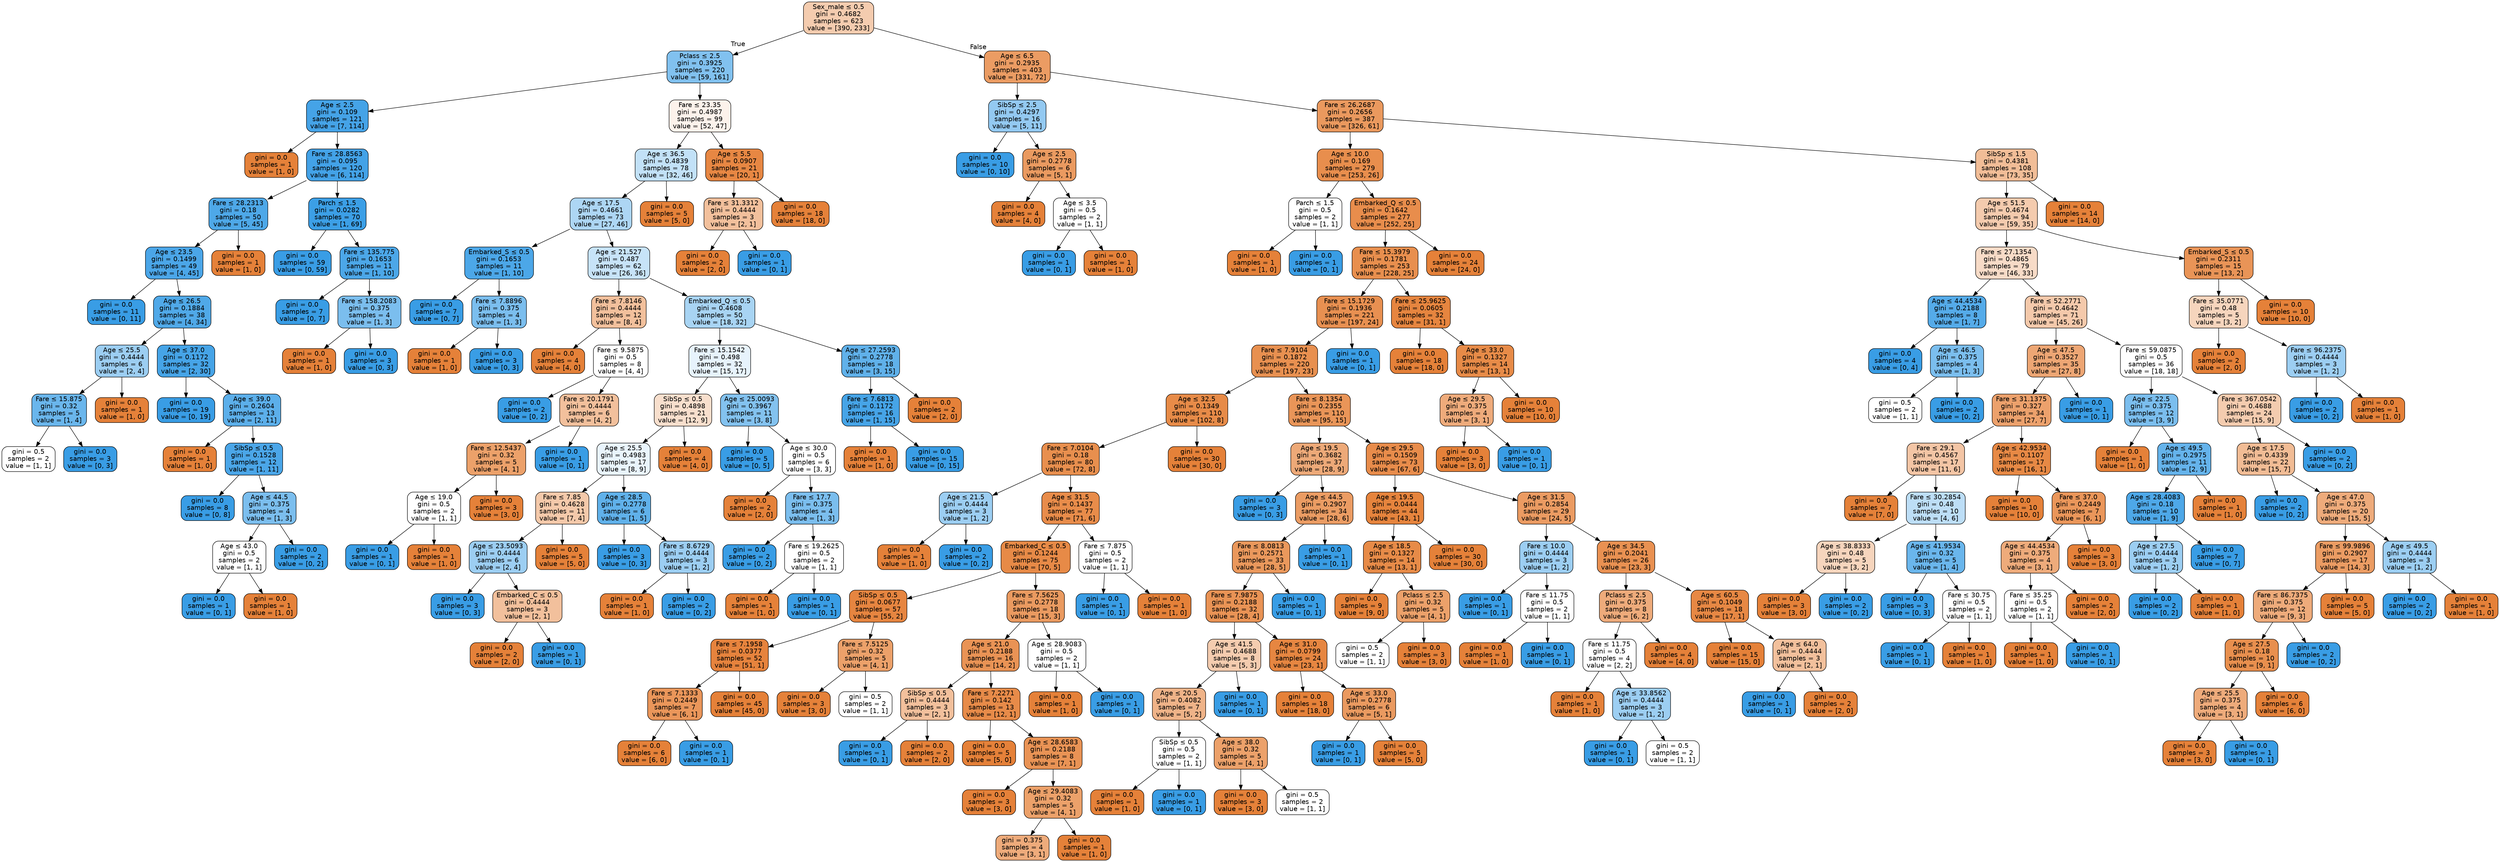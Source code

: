 digraph Tree {
node [shape=box, style="filled, rounded", color="black", fontname=helvetica] ;
edge [fontname=helvetica] ;
0 [label=<Sex_male &le; 0.5<br/>gini = 0.4682<br/>samples = 623<br/>value = [390, 233]>, fillcolor="#e5813967"] ;
1 [label=<Pclass &le; 2.5<br/>gini = 0.3925<br/>samples = 220<br/>value = [59, 161]>, fillcolor="#399de5a2"] ;
0 -> 1 [labeldistance=2.5, labelangle=45, headlabel="True"] ;
2 [label=<Age &le; 2.5<br/>gini = 0.109<br/>samples = 121<br/>value = [7, 114]>, fillcolor="#399de5ef"] ;
1 -> 2 ;
3 [label=<gini = 0.0<br/>samples = 1<br/>value = [1, 0]>, fillcolor="#e58139ff"] ;
2 -> 3 ;
4 [label=<Fare &le; 28.8563<br/>gini = 0.095<br/>samples = 120<br/>value = [6, 114]>, fillcolor="#399de5f2"] ;
2 -> 4 ;
5 [label=<Fare &le; 28.2313<br/>gini = 0.18<br/>samples = 50<br/>value = [5, 45]>, fillcolor="#399de5e3"] ;
4 -> 5 ;
6 [label=<Age &le; 23.5<br/>gini = 0.1499<br/>samples = 49<br/>value = [4, 45]>, fillcolor="#399de5e8"] ;
5 -> 6 ;
7 [label=<gini = 0.0<br/>samples = 11<br/>value = [0, 11]>, fillcolor="#399de5ff"] ;
6 -> 7 ;
8 [label=<Age &le; 26.5<br/>gini = 0.1884<br/>samples = 38<br/>value = [4, 34]>, fillcolor="#399de5e1"] ;
6 -> 8 ;
9 [label=<Age &le; 25.5<br/>gini = 0.4444<br/>samples = 6<br/>value = [2, 4]>, fillcolor="#399de57f"] ;
8 -> 9 ;
10 [label=<Fare &le; 15.875<br/>gini = 0.32<br/>samples = 5<br/>value = [1, 4]>, fillcolor="#399de5bf"] ;
9 -> 10 ;
11 [label=<gini = 0.5<br/>samples = 2<br/>value = [1, 1]>, fillcolor="#e5813900"] ;
10 -> 11 ;
12 [label=<gini = 0.0<br/>samples = 3<br/>value = [0, 3]>, fillcolor="#399de5ff"] ;
10 -> 12 ;
13 [label=<gini = 0.0<br/>samples = 1<br/>value = [1, 0]>, fillcolor="#e58139ff"] ;
9 -> 13 ;
14 [label=<Age &le; 37.0<br/>gini = 0.1172<br/>samples = 32<br/>value = [2, 30]>, fillcolor="#399de5ee"] ;
8 -> 14 ;
15 [label=<gini = 0.0<br/>samples = 19<br/>value = [0, 19]>, fillcolor="#399de5ff"] ;
14 -> 15 ;
16 [label=<Age &le; 39.0<br/>gini = 0.2604<br/>samples = 13<br/>value = [2, 11]>, fillcolor="#399de5d1"] ;
14 -> 16 ;
17 [label=<gini = 0.0<br/>samples = 1<br/>value = [1, 0]>, fillcolor="#e58139ff"] ;
16 -> 17 ;
18 [label=<SibSp &le; 0.5<br/>gini = 0.1528<br/>samples = 12<br/>value = [1, 11]>, fillcolor="#399de5e8"] ;
16 -> 18 ;
19 [label=<gini = 0.0<br/>samples = 8<br/>value = [0, 8]>, fillcolor="#399de5ff"] ;
18 -> 19 ;
20 [label=<Age &le; 44.5<br/>gini = 0.375<br/>samples = 4<br/>value = [1, 3]>, fillcolor="#399de5aa"] ;
18 -> 20 ;
21 [label=<Age &le; 43.0<br/>gini = 0.5<br/>samples = 2<br/>value = [1, 1]>, fillcolor="#e5813900"] ;
20 -> 21 ;
22 [label=<gini = 0.0<br/>samples = 1<br/>value = [0, 1]>, fillcolor="#399de5ff"] ;
21 -> 22 ;
23 [label=<gini = 0.0<br/>samples = 1<br/>value = [1, 0]>, fillcolor="#e58139ff"] ;
21 -> 23 ;
24 [label=<gini = 0.0<br/>samples = 2<br/>value = [0, 2]>, fillcolor="#399de5ff"] ;
20 -> 24 ;
25 [label=<gini = 0.0<br/>samples = 1<br/>value = [1, 0]>, fillcolor="#e58139ff"] ;
5 -> 25 ;
26 [label=<Parch &le; 1.5<br/>gini = 0.0282<br/>samples = 70<br/>value = [1, 69]>, fillcolor="#399de5fb"] ;
4 -> 26 ;
27 [label=<gini = 0.0<br/>samples = 59<br/>value = [0, 59]>, fillcolor="#399de5ff"] ;
26 -> 27 ;
28 [label=<Fare &le; 135.775<br/>gini = 0.1653<br/>samples = 11<br/>value = [1, 10]>, fillcolor="#399de5e6"] ;
26 -> 28 ;
29 [label=<gini = 0.0<br/>samples = 7<br/>value = [0, 7]>, fillcolor="#399de5ff"] ;
28 -> 29 ;
30 [label=<Fare &le; 158.2083<br/>gini = 0.375<br/>samples = 4<br/>value = [1, 3]>, fillcolor="#399de5aa"] ;
28 -> 30 ;
31 [label=<gini = 0.0<br/>samples = 1<br/>value = [1, 0]>, fillcolor="#e58139ff"] ;
30 -> 31 ;
32 [label=<gini = 0.0<br/>samples = 3<br/>value = [0, 3]>, fillcolor="#399de5ff"] ;
30 -> 32 ;
33 [label=<Fare &le; 23.35<br/>gini = 0.4987<br/>samples = 99<br/>value = [52, 47]>, fillcolor="#e5813919"] ;
1 -> 33 ;
34 [label=<Age &le; 36.5<br/>gini = 0.4839<br/>samples = 78<br/>value = [32, 46]>, fillcolor="#399de54e"] ;
33 -> 34 ;
35 [label=<Age &le; 17.5<br/>gini = 0.4661<br/>samples = 73<br/>value = [27, 46]>, fillcolor="#399de569"] ;
34 -> 35 ;
36 [label=<Embarked_S &le; 0.5<br/>gini = 0.1653<br/>samples = 11<br/>value = [1, 10]>, fillcolor="#399de5e6"] ;
35 -> 36 ;
37 [label=<gini = 0.0<br/>samples = 7<br/>value = [0, 7]>, fillcolor="#399de5ff"] ;
36 -> 37 ;
38 [label=<Fare &le; 7.8896<br/>gini = 0.375<br/>samples = 4<br/>value = [1, 3]>, fillcolor="#399de5aa"] ;
36 -> 38 ;
39 [label=<gini = 0.0<br/>samples = 1<br/>value = [1, 0]>, fillcolor="#e58139ff"] ;
38 -> 39 ;
40 [label=<gini = 0.0<br/>samples = 3<br/>value = [0, 3]>, fillcolor="#399de5ff"] ;
38 -> 40 ;
41 [label=<Age &le; 21.527<br/>gini = 0.487<br/>samples = 62<br/>value = [26, 36]>, fillcolor="#399de547"] ;
35 -> 41 ;
42 [label=<Fare &le; 7.8146<br/>gini = 0.4444<br/>samples = 12<br/>value = [8, 4]>, fillcolor="#e581397f"] ;
41 -> 42 ;
43 [label=<gini = 0.0<br/>samples = 4<br/>value = [4, 0]>, fillcolor="#e58139ff"] ;
42 -> 43 ;
44 [label=<Fare &le; 9.5875<br/>gini = 0.5<br/>samples = 8<br/>value = [4, 4]>, fillcolor="#e5813900"] ;
42 -> 44 ;
45 [label=<gini = 0.0<br/>samples = 2<br/>value = [0, 2]>, fillcolor="#399de5ff"] ;
44 -> 45 ;
46 [label=<Fare &le; 20.1791<br/>gini = 0.4444<br/>samples = 6<br/>value = [4, 2]>, fillcolor="#e581397f"] ;
44 -> 46 ;
47 [label=<Fare &le; 12.5437<br/>gini = 0.32<br/>samples = 5<br/>value = [4, 1]>, fillcolor="#e58139bf"] ;
46 -> 47 ;
48 [label=<Age &le; 19.0<br/>gini = 0.5<br/>samples = 2<br/>value = [1, 1]>, fillcolor="#e5813900"] ;
47 -> 48 ;
49 [label=<gini = 0.0<br/>samples = 1<br/>value = [0, 1]>, fillcolor="#399de5ff"] ;
48 -> 49 ;
50 [label=<gini = 0.0<br/>samples = 1<br/>value = [1, 0]>, fillcolor="#e58139ff"] ;
48 -> 50 ;
51 [label=<gini = 0.0<br/>samples = 3<br/>value = [3, 0]>, fillcolor="#e58139ff"] ;
47 -> 51 ;
52 [label=<gini = 0.0<br/>samples = 1<br/>value = [0, 1]>, fillcolor="#399de5ff"] ;
46 -> 52 ;
53 [label=<Embarked_Q &le; 0.5<br/>gini = 0.4608<br/>samples = 50<br/>value = [18, 32]>, fillcolor="#399de570"] ;
41 -> 53 ;
54 [label=<Fare &le; 15.1542<br/>gini = 0.498<br/>samples = 32<br/>value = [15, 17]>, fillcolor="#399de51e"] ;
53 -> 54 ;
55 [label=<SibSp &le; 0.5<br/>gini = 0.4898<br/>samples = 21<br/>value = [12, 9]>, fillcolor="#e5813940"] ;
54 -> 55 ;
56 [label=<Age &le; 25.5<br/>gini = 0.4983<br/>samples = 17<br/>value = [8, 9]>, fillcolor="#399de51c"] ;
55 -> 56 ;
57 [label=<Fare &le; 7.85<br/>gini = 0.4628<br/>samples = 11<br/>value = [7, 4]>, fillcolor="#e581396d"] ;
56 -> 57 ;
58 [label=<Age &le; 23.5093<br/>gini = 0.4444<br/>samples = 6<br/>value = [2, 4]>, fillcolor="#399de57f"] ;
57 -> 58 ;
59 [label=<gini = 0.0<br/>samples = 3<br/>value = [0, 3]>, fillcolor="#399de5ff"] ;
58 -> 59 ;
60 [label=<Embarked_C &le; 0.5<br/>gini = 0.4444<br/>samples = 3<br/>value = [2, 1]>, fillcolor="#e581397f"] ;
58 -> 60 ;
61 [label=<gini = 0.0<br/>samples = 2<br/>value = [2, 0]>, fillcolor="#e58139ff"] ;
60 -> 61 ;
62 [label=<gini = 0.0<br/>samples = 1<br/>value = [0, 1]>, fillcolor="#399de5ff"] ;
60 -> 62 ;
63 [label=<gini = 0.0<br/>samples = 5<br/>value = [5, 0]>, fillcolor="#e58139ff"] ;
57 -> 63 ;
64 [label=<Age &le; 28.5<br/>gini = 0.2778<br/>samples = 6<br/>value = [1, 5]>, fillcolor="#399de5cc"] ;
56 -> 64 ;
65 [label=<gini = 0.0<br/>samples = 3<br/>value = [0, 3]>, fillcolor="#399de5ff"] ;
64 -> 65 ;
66 [label=<Fare &le; 8.6729<br/>gini = 0.4444<br/>samples = 3<br/>value = [1, 2]>, fillcolor="#399de57f"] ;
64 -> 66 ;
67 [label=<gini = 0.0<br/>samples = 1<br/>value = [1, 0]>, fillcolor="#e58139ff"] ;
66 -> 67 ;
68 [label=<gini = 0.0<br/>samples = 2<br/>value = [0, 2]>, fillcolor="#399de5ff"] ;
66 -> 68 ;
69 [label=<gini = 0.0<br/>samples = 4<br/>value = [4, 0]>, fillcolor="#e58139ff"] ;
55 -> 69 ;
70 [label=<Age &le; 25.0093<br/>gini = 0.3967<br/>samples = 11<br/>value = [3, 8]>, fillcolor="#399de59f"] ;
54 -> 70 ;
71 [label=<gini = 0.0<br/>samples = 5<br/>value = [0, 5]>, fillcolor="#399de5ff"] ;
70 -> 71 ;
72 [label=<Age &le; 30.0<br/>gini = 0.5<br/>samples = 6<br/>value = [3, 3]>, fillcolor="#e5813900"] ;
70 -> 72 ;
73 [label=<gini = 0.0<br/>samples = 2<br/>value = [2, 0]>, fillcolor="#e58139ff"] ;
72 -> 73 ;
74 [label=<Fare &le; 17.7<br/>gini = 0.375<br/>samples = 4<br/>value = [1, 3]>, fillcolor="#399de5aa"] ;
72 -> 74 ;
75 [label=<gini = 0.0<br/>samples = 2<br/>value = [0, 2]>, fillcolor="#399de5ff"] ;
74 -> 75 ;
76 [label=<Fare &le; 19.2625<br/>gini = 0.5<br/>samples = 2<br/>value = [1, 1]>, fillcolor="#e5813900"] ;
74 -> 76 ;
77 [label=<gini = 0.0<br/>samples = 1<br/>value = [1, 0]>, fillcolor="#e58139ff"] ;
76 -> 77 ;
78 [label=<gini = 0.0<br/>samples = 1<br/>value = [0, 1]>, fillcolor="#399de5ff"] ;
76 -> 78 ;
79 [label=<Age &le; 27.2593<br/>gini = 0.2778<br/>samples = 18<br/>value = [3, 15]>, fillcolor="#399de5cc"] ;
53 -> 79 ;
80 [label=<Fare &le; 7.6813<br/>gini = 0.1172<br/>samples = 16<br/>value = [1, 15]>, fillcolor="#399de5ee"] ;
79 -> 80 ;
81 [label=<gini = 0.0<br/>samples = 1<br/>value = [1, 0]>, fillcolor="#e58139ff"] ;
80 -> 81 ;
82 [label=<gini = 0.0<br/>samples = 15<br/>value = [0, 15]>, fillcolor="#399de5ff"] ;
80 -> 82 ;
83 [label=<gini = 0.0<br/>samples = 2<br/>value = [2, 0]>, fillcolor="#e58139ff"] ;
79 -> 83 ;
84 [label=<gini = 0.0<br/>samples = 5<br/>value = [5, 0]>, fillcolor="#e58139ff"] ;
34 -> 84 ;
85 [label=<Age &le; 5.5<br/>gini = 0.0907<br/>samples = 21<br/>value = [20, 1]>, fillcolor="#e58139f2"] ;
33 -> 85 ;
86 [label=<Fare &le; 31.3312<br/>gini = 0.4444<br/>samples = 3<br/>value = [2, 1]>, fillcolor="#e581397f"] ;
85 -> 86 ;
87 [label=<gini = 0.0<br/>samples = 2<br/>value = [2, 0]>, fillcolor="#e58139ff"] ;
86 -> 87 ;
88 [label=<gini = 0.0<br/>samples = 1<br/>value = [0, 1]>, fillcolor="#399de5ff"] ;
86 -> 88 ;
89 [label=<gini = 0.0<br/>samples = 18<br/>value = [18, 0]>, fillcolor="#e58139ff"] ;
85 -> 89 ;
90 [label=<Age &le; 6.5<br/>gini = 0.2935<br/>samples = 403<br/>value = [331, 72]>, fillcolor="#e58139c8"] ;
0 -> 90 [labeldistance=2.5, labelangle=-45, headlabel="False"] ;
91 [label=<SibSp &le; 2.5<br/>gini = 0.4297<br/>samples = 16<br/>value = [5, 11]>, fillcolor="#399de58b"] ;
90 -> 91 ;
92 [label=<gini = 0.0<br/>samples = 10<br/>value = [0, 10]>, fillcolor="#399de5ff"] ;
91 -> 92 ;
93 [label=<Age &le; 2.5<br/>gini = 0.2778<br/>samples = 6<br/>value = [5, 1]>, fillcolor="#e58139cc"] ;
91 -> 93 ;
94 [label=<gini = 0.0<br/>samples = 4<br/>value = [4, 0]>, fillcolor="#e58139ff"] ;
93 -> 94 ;
95 [label=<Age &le; 3.5<br/>gini = 0.5<br/>samples = 2<br/>value = [1, 1]>, fillcolor="#e5813900"] ;
93 -> 95 ;
96 [label=<gini = 0.0<br/>samples = 1<br/>value = [0, 1]>, fillcolor="#399de5ff"] ;
95 -> 96 ;
97 [label=<gini = 0.0<br/>samples = 1<br/>value = [1, 0]>, fillcolor="#e58139ff"] ;
95 -> 97 ;
98 [label=<Fare &le; 26.2687<br/>gini = 0.2656<br/>samples = 387<br/>value = [326, 61]>, fillcolor="#e58139cf"] ;
90 -> 98 ;
99 [label=<Age &le; 10.0<br/>gini = 0.169<br/>samples = 279<br/>value = [253, 26]>, fillcolor="#e58139e5"] ;
98 -> 99 ;
100 [label=<Parch &le; 1.5<br/>gini = 0.5<br/>samples = 2<br/>value = [1, 1]>, fillcolor="#e5813900"] ;
99 -> 100 ;
101 [label=<gini = 0.0<br/>samples = 1<br/>value = [1, 0]>, fillcolor="#e58139ff"] ;
100 -> 101 ;
102 [label=<gini = 0.0<br/>samples = 1<br/>value = [0, 1]>, fillcolor="#399de5ff"] ;
100 -> 102 ;
103 [label=<Embarked_Q &le; 0.5<br/>gini = 0.1642<br/>samples = 277<br/>value = [252, 25]>, fillcolor="#e58139e6"] ;
99 -> 103 ;
104 [label=<Fare &le; 15.3979<br/>gini = 0.1781<br/>samples = 253<br/>value = [228, 25]>, fillcolor="#e58139e3"] ;
103 -> 104 ;
105 [label=<Fare &le; 15.1729<br/>gini = 0.1936<br/>samples = 221<br/>value = [197, 24]>, fillcolor="#e58139e0"] ;
104 -> 105 ;
106 [label=<Fare &le; 7.9104<br/>gini = 0.1872<br/>samples = 220<br/>value = [197, 23]>, fillcolor="#e58139e1"] ;
105 -> 106 ;
107 [label=<Age &le; 32.5<br/>gini = 0.1349<br/>samples = 110<br/>value = [102, 8]>, fillcolor="#e58139eb"] ;
106 -> 107 ;
108 [label=<Fare &le; 7.0104<br/>gini = 0.18<br/>samples = 80<br/>value = [72, 8]>, fillcolor="#e58139e3"] ;
107 -> 108 ;
109 [label=<Age &le; 21.5<br/>gini = 0.4444<br/>samples = 3<br/>value = [1, 2]>, fillcolor="#399de57f"] ;
108 -> 109 ;
110 [label=<gini = 0.0<br/>samples = 1<br/>value = [1, 0]>, fillcolor="#e58139ff"] ;
109 -> 110 ;
111 [label=<gini = 0.0<br/>samples = 2<br/>value = [0, 2]>, fillcolor="#399de5ff"] ;
109 -> 111 ;
112 [label=<Age &le; 31.5<br/>gini = 0.1437<br/>samples = 77<br/>value = [71, 6]>, fillcolor="#e58139e9"] ;
108 -> 112 ;
113 [label=<Embarked_C &le; 0.5<br/>gini = 0.1244<br/>samples = 75<br/>value = [70, 5]>, fillcolor="#e58139ed"] ;
112 -> 113 ;
114 [label=<SibSp &le; 0.5<br/>gini = 0.0677<br/>samples = 57<br/>value = [55, 2]>, fillcolor="#e58139f6"] ;
113 -> 114 ;
115 [label=<Fare &le; 7.1958<br/>gini = 0.0377<br/>samples = 52<br/>value = [51, 1]>, fillcolor="#e58139fa"] ;
114 -> 115 ;
116 [label=<Fare &le; 7.1333<br/>gini = 0.2449<br/>samples = 7<br/>value = [6, 1]>, fillcolor="#e58139d4"] ;
115 -> 116 ;
117 [label=<gini = 0.0<br/>samples = 6<br/>value = [6, 0]>, fillcolor="#e58139ff"] ;
116 -> 117 ;
118 [label=<gini = 0.0<br/>samples = 1<br/>value = [0, 1]>, fillcolor="#399de5ff"] ;
116 -> 118 ;
119 [label=<gini = 0.0<br/>samples = 45<br/>value = [45, 0]>, fillcolor="#e58139ff"] ;
115 -> 119 ;
120 [label=<Fare &le; 7.5125<br/>gini = 0.32<br/>samples = 5<br/>value = [4, 1]>, fillcolor="#e58139bf"] ;
114 -> 120 ;
121 [label=<gini = 0.0<br/>samples = 3<br/>value = [3, 0]>, fillcolor="#e58139ff"] ;
120 -> 121 ;
122 [label=<gini = 0.5<br/>samples = 2<br/>value = [1, 1]>, fillcolor="#e5813900"] ;
120 -> 122 ;
123 [label=<Fare &le; 7.5625<br/>gini = 0.2778<br/>samples = 18<br/>value = [15, 3]>, fillcolor="#e58139cc"] ;
113 -> 123 ;
124 [label=<Age &le; 21.0<br/>gini = 0.2188<br/>samples = 16<br/>value = [14, 2]>, fillcolor="#e58139db"] ;
123 -> 124 ;
125 [label=<SibSp &le; 0.5<br/>gini = 0.4444<br/>samples = 3<br/>value = [2, 1]>, fillcolor="#e581397f"] ;
124 -> 125 ;
126 [label=<gini = 0.0<br/>samples = 1<br/>value = [0, 1]>, fillcolor="#399de5ff"] ;
125 -> 126 ;
127 [label=<gini = 0.0<br/>samples = 2<br/>value = [2, 0]>, fillcolor="#e58139ff"] ;
125 -> 127 ;
128 [label=<Fare &le; 7.2271<br/>gini = 0.142<br/>samples = 13<br/>value = [12, 1]>, fillcolor="#e58139ea"] ;
124 -> 128 ;
129 [label=<gini = 0.0<br/>samples = 5<br/>value = [5, 0]>, fillcolor="#e58139ff"] ;
128 -> 129 ;
130 [label=<Age &le; 28.6583<br/>gini = 0.2188<br/>samples = 8<br/>value = [7, 1]>, fillcolor="#e58139db"] ;
128 -> 130 ;
131 [label=<gini = 0.0<br/>samples = 3<br/>value = [3, 0]>, fillcolor="#e58139ff"] ;
130 -> 131 ;
132 [label=<Age &le; 29.4083<br/>gini = 0.32<br/>samples = 5<br/>value = [4, 1]>, fillcolor="#e58139bf"] ;
130 -> 132 ;
133 [label=<gini = 0.375<br/>samples = 4<br/>value = [3, 1]>, fillcolor="#e58139aa"] ;
132 -> 133 ;
134 [label=<gini = 0.0<br/>samples = 1<br/>value = [1, 0]>, fillcolor="#e58139ff"] ;
132 -> 134 ;
135 [label=<Age &le; 28.9083<br/>gini = 0.5<br/>samples = 2<br/>value = [1, 1]>, fillcolor="#e5813900"] ;
123 -> 135 ;
136 [label=<gini = 0.0<br/>samples = 1<br/>value = [1, 0]>, fillcolor="#e58139ff"] ;
135 -> 136 ;
137 [label=<gini = 0.0<br/>samples = 1<br/>value = [0, 1]>, fillcolor="#399de5ff"] ;
135 -> 137 ;
138 [label=<Fare &le; 7.875<br/>gini = 0.5<br/>samples = 2<br/>value = [1, 1]>, fillcolor="#e5813900"] ;
112 -> 138 ;
139 [label=<gini = 0.0<br/>samples = 1<br/>value = [0, 1]>, fillcolor="#399de5ff"] ;
138 -> 139 ;
140 [label=<gini = 0.0<br/>samples = 1<br/>value = [1, 0]>, fillcolor="#e58139ff"] ;
138 -> 140 ;
141 [label=<gini = 0.0<br/>samples = 30<br/>value = [30, 0]>, fillcolor="#e58139ff"] ;
107 -> 141 ;
142 [label=<Fare &le; 8.1354<br/>gini = 0.2355<br/>samples = 110<br/>value = [95, 15]>, fillcolor="#e58139d7"] ;
106 -> 142 ;
143 [label=<Age &le; 19.5<br/>gini = 0.3682<br/>samples = 37<br/>value = [28, 9]>, fillcolor="#e58139ad"] ;
142 -> 143 ;
144 [label=<gini = 0.0<br/>samples = 3<br/>value = [0, 3]>, fillcolor="#399de5ff"] ;
143 -> 144 ;
145 [label=<Age &le; 44.5<br/>gini = 0.2907<br/>samples = 34<br/>value = [28, 6]>, fillcolor="#e58139c8"] ;
143 -> 145 ;
146 [label=<Fare &le; 8.0813<br/>gini = 0.2571<br/>samples = 33<br/>value = [28, 5]>, fillcolor="#e58139d1"] ;
145 -> 146 ;
147 [label=<Fare &le; 7.9875<br/>gini = 0.2188<br/>samples = 32<br/>value = [28, 4]>, fillcolor="#e58139db"] ;
146 -> 147 ;
148 [label=<Age &le; 41.5<br/>gini = 0.4688<br/>samples = 8<br/>value = [5, 3]>, fillcolor="#e5813966"] ;
147 -> 148 ;
149 [label=<Age &le; 20.5<br/>gini = 0.4082<br/>samples = 7<br/>value = [5, 2]>, fillcolor="#e5813999"] ;
148 -> 149 ;
150 [label=<SibSp &le; 0.5<br/>gini = 0.5<br/>samples = 2<br/>value = [1, 1]>, fillcolor="#e5813900"] ;
149 -> 150 ;
151 [label=<gini = 0.0<br/>samples = 1<br/>value = [1, 0]>, fillcolor="#e58139ff"] ;
150 -> 151 ;
152 [label=<gini = 0.0<br/>samples = 1<br/>value = [0, 1]>, fillcolor="#399de5ff"] ;
150 -> 152 ;
153 [label=<Age &le; 38.0<br/>gini = 0.32<br/>samples = 5<br/>value = [4, 1]>, fillcolor="#e58139bf"] ;
149 -> 153 ;
154 [label=<gini = 0.0<br/>samples = 3<br/>value = [3, 0]>, fillcolor="#e58139ff"] ;
153 -> 154 ;
155 [label=<gini = 0.5<br/>samples = 2<br/>value = [1, 1]>, fillcolor="#e5813900"] ;
153 -> 155 ;
156 [label=<gini = 0.0<br/>samples = 1<br/>value = [0, 1]>, fillcolor="#399de5ff"] ;
148 -> 156 ;
157 [label=<Age &le; 31.0<br/>gini = 0.0799<br/>samples = 24<br/>value = [23, 1]>, fillcolor="#e58139f4"] ;
147 -> 157 ;
158 [label=<gini = 0.0<br/>samples = 18<br/>value = [18, 0]>, fillcolor="#e58139ff"] ;
157 -> 158 ;
159 [label=<Age &le; 33.0<br/>gini = 0.2778<br/>samples = 6<br/>value = [5, 1]>, fillcolor="#e58139cc"] ;
157 -> 159 ;
160 [label=<gini = 0.0<br/>samples = 1<br/>value = [0, 1]>, fillcolor="#399de5ff"] ;
159 -> 160 ;
161 [label=<gini = 0.0<br/>samples = 5<br/>value = [5, 0]>, fillcolor="#e58139ff"] ;
159 -> 161 ;
162 [label=<gini = 0.0<br/>samples = 1<br/>value = [0, 1]>, fillcolor="#399de5ff"] ;
146 -> 162 ;
163 [label=<gini = 0.0<br/>samples = 1<br/>value = [0, 1]>, fillcolor="#399de5ff"] ;
145 -> 163 ;
164 [label=<Age &le; 29.5<br/>gini = 0.1509<br/>samples = 73<br/>value = [67, 6]>, fillcolor="#e58139e8"] ;
142 -> 164 ;
165 [label=<Age &le; 19.5<br/>gini = 0.0444<br/>samples = 44<br/>value = [43, 1]>, fillcolor="#e58139f9"] ;
164 -> 165 ;
166 [label=<Age &le; 18.5<br/>gini = 0.1327<br/>samples = 14<br/>value = [13, 1]>, fillcolor="#e58139eb"] ;
165 -> 166 ;
167 [label=<gini = 0.0<br/>samples = 9<br/>value = [9, 0]>, fillcolor="#e58139ff"] ;
166 -> 167 ;
168 [label=<Pclass &le; 2.5<br/>gini = 0.32<br/>samples = 5<br/>value = [4, 1]>, fillcolor="#e58139bf"] ;
166 -> 168 ;
169 [label=<gini = 0.5<br/>samples = 2<br/>value = [1, 1]>, fillcolor="#e5813900"] ;
168 -> 169 ;
170 [label=<gini = 0.0<br/>samples = 3<br/>value = [3, 0]>, fillcolor="#e58139ff"] ;
168 -> 170 ;
171 [label=<gini = 0.0<br/>samples = 30<br/>value = [30, 0]>, fillcolor="#e58139ff"] ;
165 -> 171 ;
172 [label=<Age &le; 31.5<br/>gini = 0.2854<br/>samples = 29<br/>value = [24, 5]>, fillcolor="#e58139ca"] ;
164 -> 172 ;
173 [label=<Fare &le; 10.0<br/>gini = 0.4444<br/>samples = 3<br/>value = [1, 2]>, fillcolor="#399de57f"] ;
172 -> 173 ;
174 [label=<gini = 0.0<br/>samples = 1<br/>value = [0, 1]>, fillcolor="#399de5ff"] ;
173 -> 174 ;
175 [label=<Fare &le; 11.75<br/>gini = 0.5<br/>samples = 2<br/>value = [1, 1]>, fillcolor="#e5813900"] ;
173 -> 175 ;
176 [label=<gini = 0.0<br/>samples = 1<br/>value = [1, 0]>, fillcolor="#e58139ff"] ;
175 -> 176 ;
177 [label=<gini = 0.0<br/>samples = 1<br/>value = [0, 1]>, fillcolor="#399de5ff"] ;
175 -> 177 ;
178 [label=<Age &le; 34.5<br/>gini = 0.2041<br/>samples = 26<br/>value = [23, 3]>, fillcolor="#e58139de"] ;
172 -> 178 ;
179 [label=<Pclass &le; 2.5<br/>gini = 0.375<br/>samples = 8<br/>value = [6, 2]>, fillcolor="#e58139aa"] ;
178 -> 179 ;
180 [label=<Fare &le; 11.75<br/>gini = 0.5<br/>samples = 4<br/>value = [2, 2]>, fillcolor="#e5813900"] ;
179 -> 180 ;
181 [label=<gini = 0.0<br/>samples = 1<br/>value = [1, 0]>, fillcolor="#e58139ff"] ;
180 -> 181 ;
182 [label=<Age &le; 33.8562<br/>gini = 0.4444<br/>samples = 3<br/>value = [1, 2]>, fillcolor="#399de57f"] ;
180 -> 182 ;
183 [label=<gini = 0.0<br/>samples = 1<br/>value = [0, 1]>, fillcolor="#399de5ff"] ;
182 -> 183 ;
184 [label=<gini = 0.5<br/>samples = 2<br/>value = [1, 1]>, fillcolor="#e5813900"] ;
182 -> 184 ;
185 [label=<gini = 0.0<br/>samples = 4<br/>value = [4, 0]>, fillcolor="#e58139ff"] ;
179 -> 185 ;
186 [label=<Age &le; 60.5<br/>gini = 0.1049<br/>samples = 18<br/>value = [17, 1]>, fillcolor="#e58139f0"] ;
178 -> 186 ;
187 [label=<gini = 0.0<br/>samples = 15<br/>value = [15, 0]>, fillcolor="#e58139ff"] ;
186 -> 187 ;
188 [label=<Age &le; 64.0<br/>gini = 0.4444<br/>samples = 3<br/>value = [2, 1]>, fillcolor="#e581397f"] ;
186 -> 188 ;
189 [label=<gini = 0.0<br/>samples = 1<br/>value = [0, 1]>, fillcolor="#399de5ff"] ;
188 -> 189 ;
190 [label=<gini = 0.0<br/>samples = 2<br/>value = [2, 0]>, fillcolor="#e58139ff"] ;
188 -> 190 ;
191 [label=<gini = 0.0<br/>samples = 1<br/>value = [0, 1]>, fillcolor="#399de5ff"] ;
105 -> 191 ;
192 [label=<Fare &le; 25.9625<br/>gini = 0.0605<br/>samples = 32<br/>value = [31, 1]>, fillcolor="#e58139f7"] ;
104 -> 192 ;
193 [label=<gini = 0.0<br/>samples = 18<br/>value = [18, 0]>, fillcolor="#e58139ff"] ;
192 -> 193 ;
194 [label=<Age &le; 33.0<br/>gini = 0.1327<br/>samples = 14<br/>value = [13, 1]>, fillcolor="#e58139eb"] ;
192 -> 194 ;
195 [label=<Age &le; 29.5<br/>gini = 0.375<br/>samples = 4<br/>value = [3, 1]>, fillcolor="#e58139aa"] ;
194 -> 195 ;
196 [label=<gini = 0.0<br/>samples = 3<br/>value = [3, 0]>, fillcolor="#e58139ff"] ;
195 -> 196 ;
197 [label=<gini = 0.0<br/>samples = 1<br/>value = [0, 1]>, fillcolor="#399de5ff"] ;
195 -> 197 ;
198 [label=<gini = 0.0<br/>samples = 10<br/>value = [10, 0]>, fillcolor="#e58139ff"] ;
194 -> 198 ;
199 [label=<gini = 0.0<br/>samples = 24<br/>value = [24, 0]>, fillcolor="#e58139ff"] ;
103 -> 199 ;
200 [label=<SibSp &le; 1.5<br/>gini = 0.4381<br/>samples = 108<br/>value = [73, 35]>, fillcolor="#e5813985"] ;
98 -> 200 ;
201 [label=<Age &le; 51.5<br/>gini = 0.4674<br/>samples = 94<br/>value = [59, 35]>, fillcolor="#e5813968"] ;
200 -> 201 ;
202 [label=<Fare &le; 27.1354<br/>gini = 0.4865<br/>samples = 79<br/>value = [46, 33]>, fillcolor="#e5813948"] ;
201 -> 202 ;
203 [label=<Age &le; 44.4534<br/>gini = 0.2188<br/>samples = 8<br/>value = [1, 7]>, fillcolor="#399de5db"] ;
202 -> 203 ;
204 [label=<gini = 0.0<br/>samples = 4<br/>value = [0, 4]>, fillcolor="#399de5ff"] ;
203 -> 204 ;
205 [label=<Age &le; 46.5<br/>gini = 0.375<br/>samples = 4<br/>value = [1, 3]>, fillcolor="#399de5aa"] ;
203 -> 205 ;
206 [label=<gini = 0.5<br/>samples = 2<br/>value = [1, 1]>, fillcolor="#e5813900"] ;
205 -> 206 ;
207 [label=<gini = 0.0<br/>samples = 2<br/>value = [0, 2]>, fillcolor="#399de5ff"] ;
205 -> 207 ;
208 [label=<Fare &le; 52.2771<br/>gini = 0.4642<br/>samples = 71<br/>value = [45, 26]>, fillcolor="#e581396c"] ;
202 -> 208 ;
209 [label=<Age &le; 47.5<br/>gini = 0.3527<br/>samples = 35<br/>value = [27, 8]>, fillcolor="#e58139b3"] ;
208 -> 209 ;
210 [label=<Fare &le; 31.1375<br/>gini = 0.327<br/>samples = 34<br/>value = [27, 7]>, fillcolor="#e58139bd"] ;
209 -> 210 ;
211 [label=<Fare &le; 29.1<br/>gini = 0.4567<br/>samples = 17<br/>value = [11, 6]>, fillcolor="#e5813974"] ;
210 -> 211 ;
212 [label=<gini = 0.0<br/>samples = 7<br/>value = [7, 0]>, fillcolor="#e58139ff"] ;
211 -> 212 ;
213 [label=<Fare &le; 30.2854<br/>gini = 0.48<br/>samples = 10<br/>value = [4, 6]>, fillcolor="#399de555"] ;
211 -> 213 ;
214 [label=<Age &le; 38.8333<br/>gini = 0.48<br/>samples = 5<br/>value = [3, 2]>, fillcolor="#e5813955"] ;
213 -> 214 ;
215 [label=<gini = 0.0<br/>samples = 3<br/>value = [3, 0]>, fillcolor="#e58139ff"] ;
214 -> 215 ;
216 [label=<gini = 0.0<br/>samples = 2<br/>value = [0, 2]>, fillcolor="#399de5ff"] ;
214 -> 216 ;
217 [label=<Age &le; 41.9534<br/>gini = 0.32<br/>samples = 5<br/>value = [1, 4]>, fillcolor="#399de5bf"] ;
213 -> 217 ;
218 [label=<gini = 0.0<br/>samples = 3<br/>value = [0, 3]>, fillcolor="#399de5ff"] ;
217 -> 218 ;
219 [label=<Fare &le; 30.75<br/>gini = 0.5<br/>samples = 2<br/>value = [1, 1]>, fillcolor="#e5813900"] ;
217 -> 219 ;
220 [label=<gini = 0.0<br/>samples = 1<br/>value = [0, 1]>, fillcolor="#399de5ff"] ;
219 -> 220 ;
221 [label=<gini = 0.0<br/>samples = 1<br/>value = [1, 0]>, fillcolor="#e58139ff"] ;
219 -> 221 ;
222 [label=<Age &le; 42.9534<br/>gini = 0.1107<br/>samples = 17<br/>value = [16, 1]>, fillcolor="#e58139ef"] ;
210 -> 222 ;
223 [label=<gini = 0.0<br/>samples = 10<br/>value = [10, 0]>, fillcolor="#e58139ff"] ;
222 -> 223 ;
224 [label=<Fare &le; 37.0<br/>gini = 0.2449<br/>samples = 7<br/>value = [6, 1]>, fillcolor="#e58139d4"] ;
222 -> 224 ;
225 [label=<Age &le; 44.4534<br/>gini = 0.375<br/>samples = 4<br/>value = [3, 1]>, fillcolor="#e58139aa"] ;
224 -> 225 ;
226 [label=<Fare &le; 35.25<br/>gini = 0.5<br/>samples = 2<br/>value = [1, 1]>, fillcolor="#e5813900"] ;
225 -> 226 ;
227 [label=<gini = 0.0<br/>samples = 1<br/>value = [1, 0]>, fillcolor="#e58139ff"] ;
226 -> 227 ;
228 [label=<gini = 0.0<br/>samples = 1<br/>value = [0, 1]>, fillcolor="#399de5ff"] ;
226 -> 228 ;
229 [label=<gini = 0.0<br/>samples = 2<br/>value = [2, 0]>, fillcolor="#e58139ff"] ;
225 -> 229 ;
230 [label=<gini = 0.0<br/>samples = 3<br/>value = [3, 0]>, fillcolor="#e58139ff"] ;
224 -> 230 ;
231 [label=<gini = 0.0<br/>samples = 1<br/>value = [0, 1]>, fillcolor="#399de5ff"] ;
209 -> 231 ;
232 [label=<Fare &le; 59.0875<br/>gini = 0.5<br/>samples = 36<br/>value = [18, 18]>, fillcolor="#e5813900"] ;
208 -> 232 ;
233 [label=<Age &le; 22.5<br/>gini = 0.375<br/>samples = 12<br/>value = [3, 9]>, fillcolor="#399de5aa"] ;
232 -> 233 ;
234 [label=<gini = 0.0<br/>samples = 1<br/>value = [1, 0]>, fillcolor="#e58139ff"] ;
233 -> 234 ;
235 [label=<Age &le; 49.5<br/>gini = 0.2975<br/>samples = 11<br/>value = [2, 9]>, fillcolor="#399de5c6"] ;
233 -> 235 ;
236 [label=<Age &le; 28.4083<br/>gini = 0.18<br/>samples = 10<br/>value = [1, 9]>, fillcolor="#399de5e3"] ;
235 -> 236 ;
237 [label=<Age &le; 27.5<br/>gini = 0.4444<br/>samples = 3<br/>value = [1, 2]>, fillcolor="#399de57f"] ;
236 -> 237 ;
238 [label=<gini = 0.0<br/>samples = 2<br/>value = [0, 2]>, fillcolor="#399de5ff"] ;
237 -> 238 ;
239 [label=<gini = 0.0<br/>samples = 1<br/>value = [1, 0]>, fillcolor="#e58139ff"] ;
237 -> 239 ;
240 [label=<gini = 0.0<br/>samples = 7<br/>value = [0, 7]>, fillcolor="#399de5ff"] ;
236 -> 240 ;
241 [label=<gini = 0.0<br/>samples = 1<br/>value = [1, 0]>, fillcolor="#e58139ff"] ;
235 -> 241 ;
242 [label=<Fare &le; 367.0542<br/>gini = 0.4688<br/>samples = 24<br/>value = [15, 9]>, fillcolor="#e5813966"] ;
232 -> 242 ;
243 [label=<Age &le; 17.5<br/>gini = 0.4339<br/>samples = 22<br/>value = [15, 7]>, fillcolor="#e5813988"] ;
242 -> 243 ;
244 [label=<gini = 0.0<br/>samples = 2<br/>value = [0, 2]>, fillcolor="#399de5ff"] ;
243 -> 244 ;
245 [label=<Age &le; 47.0<br/>gini = 0.375<br/>samples = 20<br/>value = [15, 5]>, fillcolor="#e58139aa"] ;
243 -> 245 ;
246 [label=<Fare &le; 99.9896<br/>gini = 0.2907<br/>samples = 17<br/>value = [14, 3]>, fillcolor="#e58139c8"] ;
245 -> 246 ;
247 [label=<Fare &le; 86.7375<br/>gini = 0.375<br/>samples = 12<br/>value = [9, 3]>, fillcolor="#e58139aa"] ;
246 -> 247 ;
248 [label=<Age &le; 27.5<br/>gini = 0.18<br/>samples = 10<br/>value = [9, 1]>, fillcolor="#e58139e3"] ;
247 -> 248 ;
249 [label=<Age &le; 25.5<br/>gini = 0.375<br/>samples = 4<br/>value = [3, 1]>, fillcolor="#e58139aa"] ;
248 -> 249 ;
250 [label=<gini = 0.0<br/>samples = 3<br/>value = [3, 0]>, fillcolor="#e58139ff"] ;
249 -> 250 ;
251 [label=<gini = 0.0<br/>samples = 1<br/>value = [0, 1]>, fillcolor="#399de5ff"] ;
249 -> 251 ;
252 [label=<gini = 0.0<br/>samples = 6<br/>value = [6, 0]>, fillcolor="#e58139ff"] ;
248 -> 252 ;
253 [label=<gini = 0.0<br/>samples = 2<br/>value = [0, 2]>, fillcolor="#399de5ff"] ;
247 -> 253 ;
254 [label=<gini = 0.0<br/>samples = 5<br/>value = [5, 0]>, fillcolor="#e58139ff"] ;
246 -> 254 ;
255 [label=<Age &le; 49.5<br/>gini = 0.4444<br/>samples = 3<br/>value = [1, 2]>, fillcolor="#399de57f"] ;
245 -> 255 ;
256 [label=<gini = 0.0<br/>samples = 2<br/>value = [0, 2]>, fillcolor="#399de5ff"] ;
255 -> 256 ;
257 [label=<gini = 0.0<br/>samples = 1<br/>value = [1, 0]>, fillcolor="#e58139ff"] ;
255 -> 257 ;
258 [label=<gini = 0.0<br/>samples = 2<br/>value = [0, 2]>, fillcolor="#399de5ff"] ;
242 -> 258 ;
259 [label=<Embarked_S &le; 0.5<br/>gini = 0.2311<br/>samples = 15<br/>value = [13, 2]>, fillcolor="#e58139d8"] ;
201 -> 259 ;
260 [label=<Fare &le; 35.0771<br/>gini = 0.48<br/>samples = 5<br/>value = [3, 2]>, fillcolor="#e5813955"] ;
259 -> 260 ;
261 [label=<gini = 0.0<br/>samples = 2<br/>value = [2, 0]>, fillcolor="#e58139ff"] ;
260 -> 261 ;
262 [label=<Fare &le; 96.2375<br/>gini = 0.4444<br/>samples = 3<br/>value = [1, 2]>, fillcolor="#399de57f"] ;
260 -> 262 ;
263 [label=<gini = 0.0<br/>samples = 2<br/>value = [0, 2]>, fillcolor="#399de5ff"] ;
262 -> 263 ;
264 [label=<gini = 0.0<br/>samples = 1<br/>value = [1, 0]>, fillcolor="#e58139ff"] ;
262 -> 264 ;
265 [label=<gini = 0.0<br/>samples = 10<br/>value = [10, 0]>, fillcolor="#e58139ff"] ;
259 -> 265 ;
266 [label=<gini = 0.0<br/>samples = 14<br/>value = [14, 0]>, fillcolor="#e58139ff"] ;
200 -> 266 ;
}